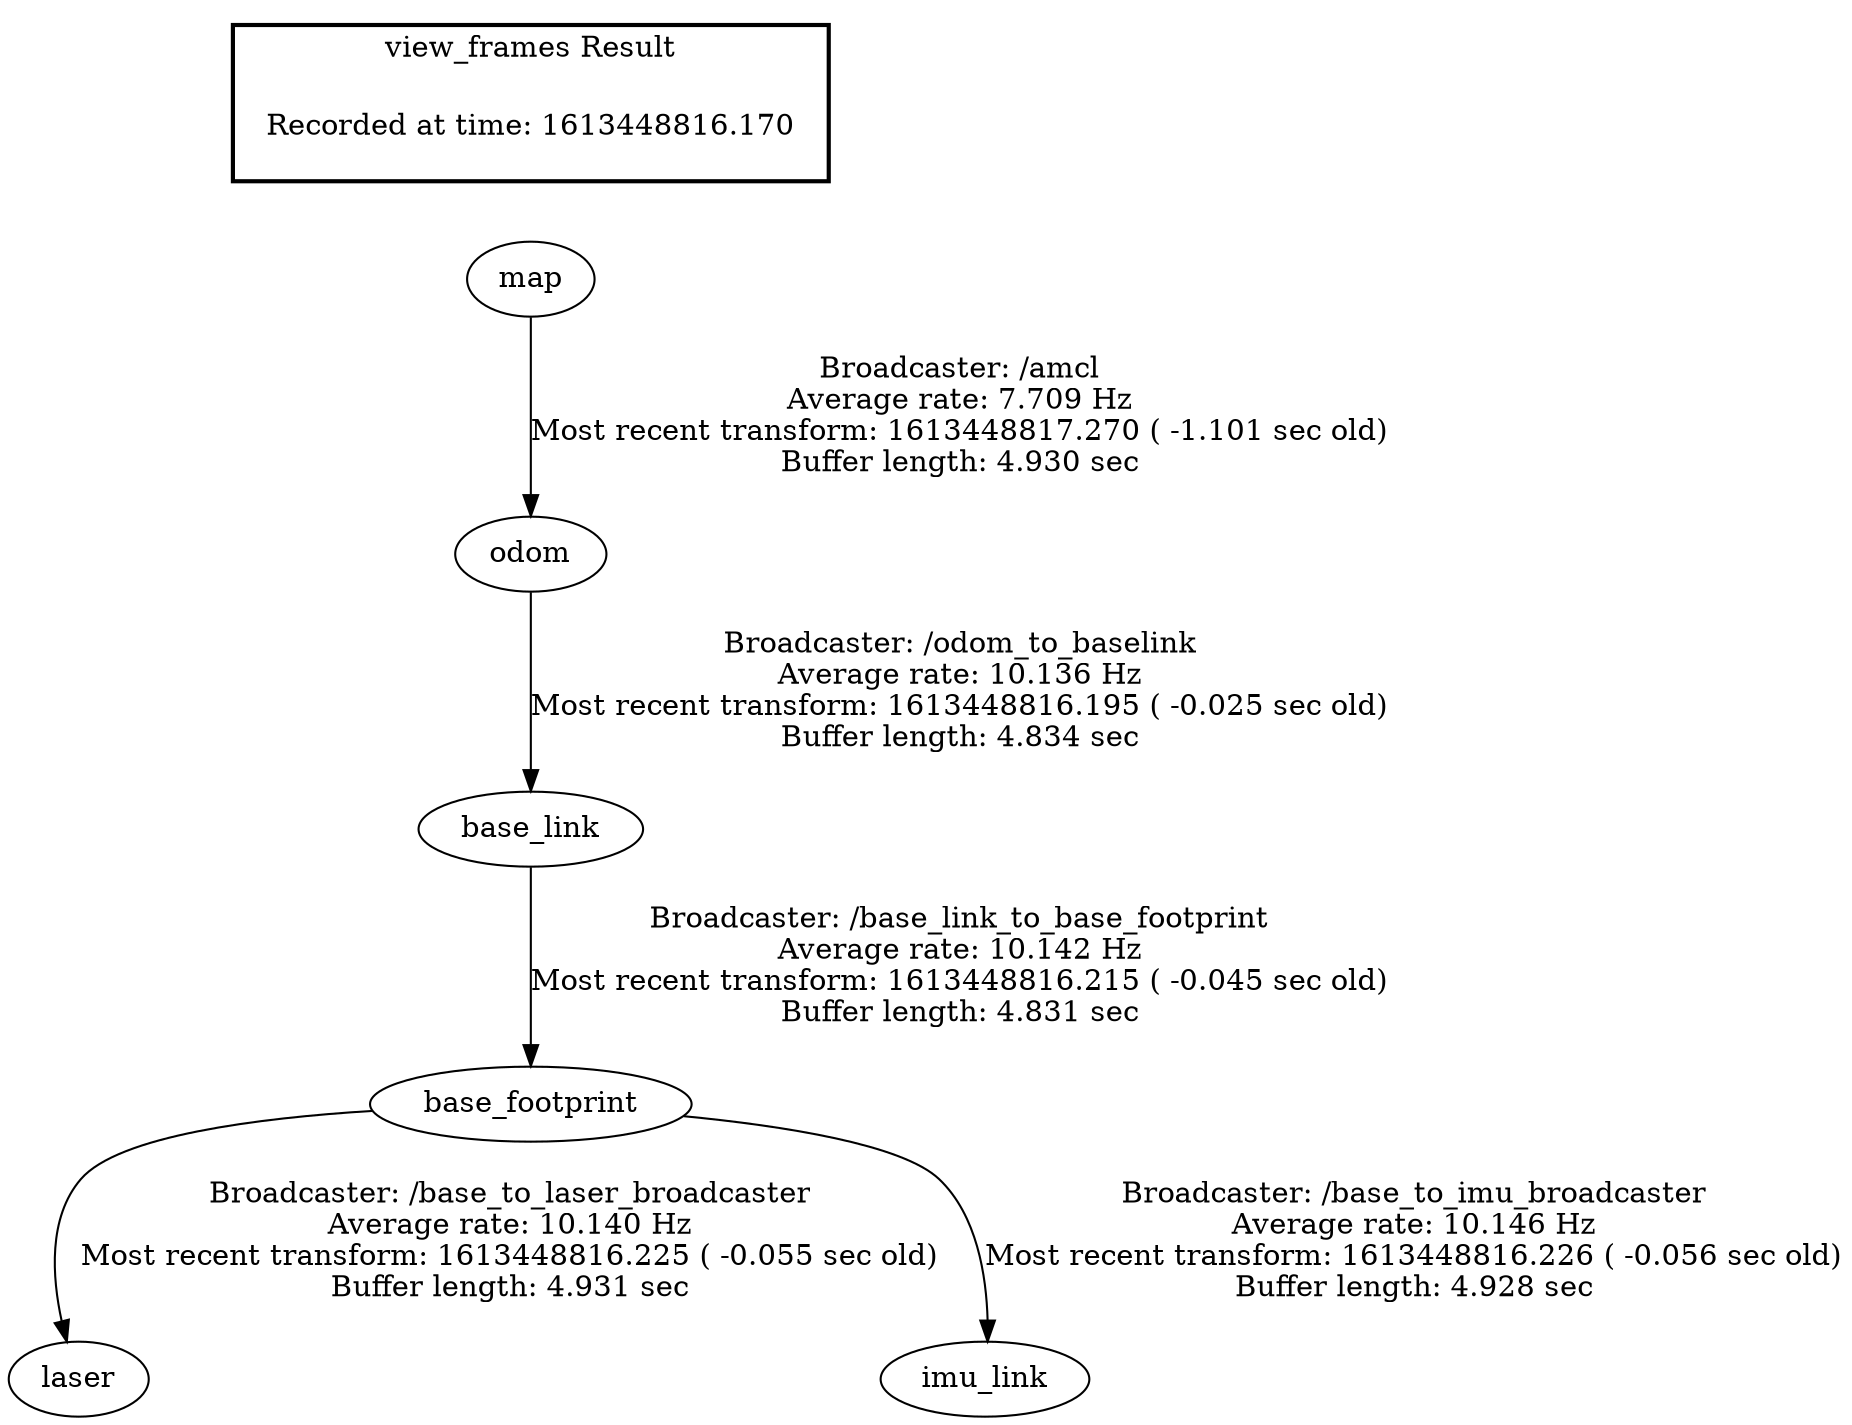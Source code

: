digraph G {
"base_footprint" -> "laser"[label="Broadcaster: /base_to_laser_broadcaster\nAverage rate: 10.140 Hz\nMost recent transform: 1613448816.225 ( -0.055 sec old)\nBuffer length: 4.931 sec\n"];
"base_link" -> "base_footprint"[label="Broadcaster: /base_link_to_base_footprint\nAverage rate: 10.142 Hz\nMost recent transform: 1613448816.215 ( -0.045 sec old)\nBuffer length: 4.831 sec\n"];
"base_footprint" -> "imu_link"[label="Broadcaster: /base_to_imu_broadcaster\nAverage rate: 10.146 Hz\nMost recent transform: 1613448816.226 ( -0.056 sec old)\nBuffer length: 4.928 sec\n"];
"map" -> "odom"[label="Broadcaster: /amcl\nAverage rate: 7.709 Hz\nMost recent transform: 1613448817.270 ( -1.101 sec old)\nBuffer length: 4.930 sec\n"];
"odom" -> "base_link"[label="Broadcaster: /odom_to_baselink\nAverage rate: 10.136 Hz\nMost recent transform: 1613448816.195 ( -0.025 sec old)\nBuffer length: 4.834 sec\n"];
edge [style=invis];
 subgraph cluster_legend { style=bold; color=black; label ="view_frames Result";
"Recorded at time: 1613448816.170"[ shape=plaintext ] ;
 }->"map";
}
